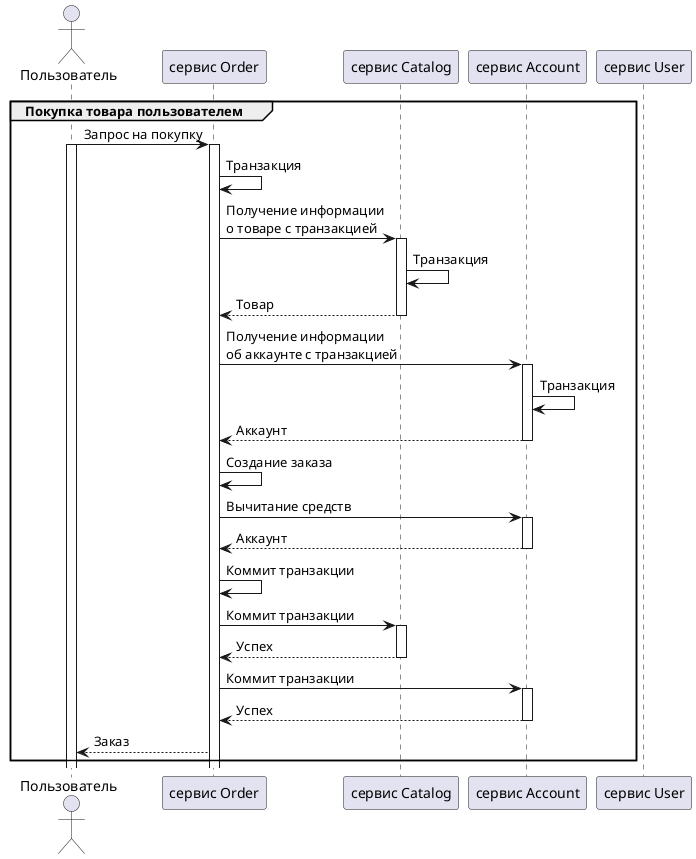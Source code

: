 @startuml
'https://plantuml.com/sequence-diagram

actor "Пользователь" as user
participant "сервис Order" as orderService
participant "сервис Catalog" as catalogService
participant "сервис Account" as accountService
participant "сервис User" as userService

group Покупка товара пользователем
    user -> orderService: Запрос на покупку
    activate user
    activate orderService
    orderService -> orderService: Транзакция
    orderService -> catalogService: Получение информации\nо товаре с транзакцией
    activate catalogService
    catalogService -> catalogService: Транзакция
    orderService <-- catalogService: Товар
    deactivate catalogService
    orderService -> accountService: Получение информации\nоб аккаунте с транзакцией
    activate accountService
    accountService -> accountService: Транзакция
    orderService <-- accountService: Аккаунт
    deactivate accountService
    orderService -> orderService: Создание заказа
    orderService -> accountService: Вычитание средств
    activate accountService
    orderService <-- accountService: Аккаунт
    deactivate accountService
    orderService -> orderService: Коммит транзакции
    orderService -> catalogService: Коммит транзакции
    activate catalogService
    orderService <-- catalogService: Успех
    deactivate catalogService
    orderService -> accountService: Коммит транзакции
    activate accountService
    orderService <-- accountService: Успех
    deactivate accountService
    user <-- orderService: Заказ
end group

@enduml
